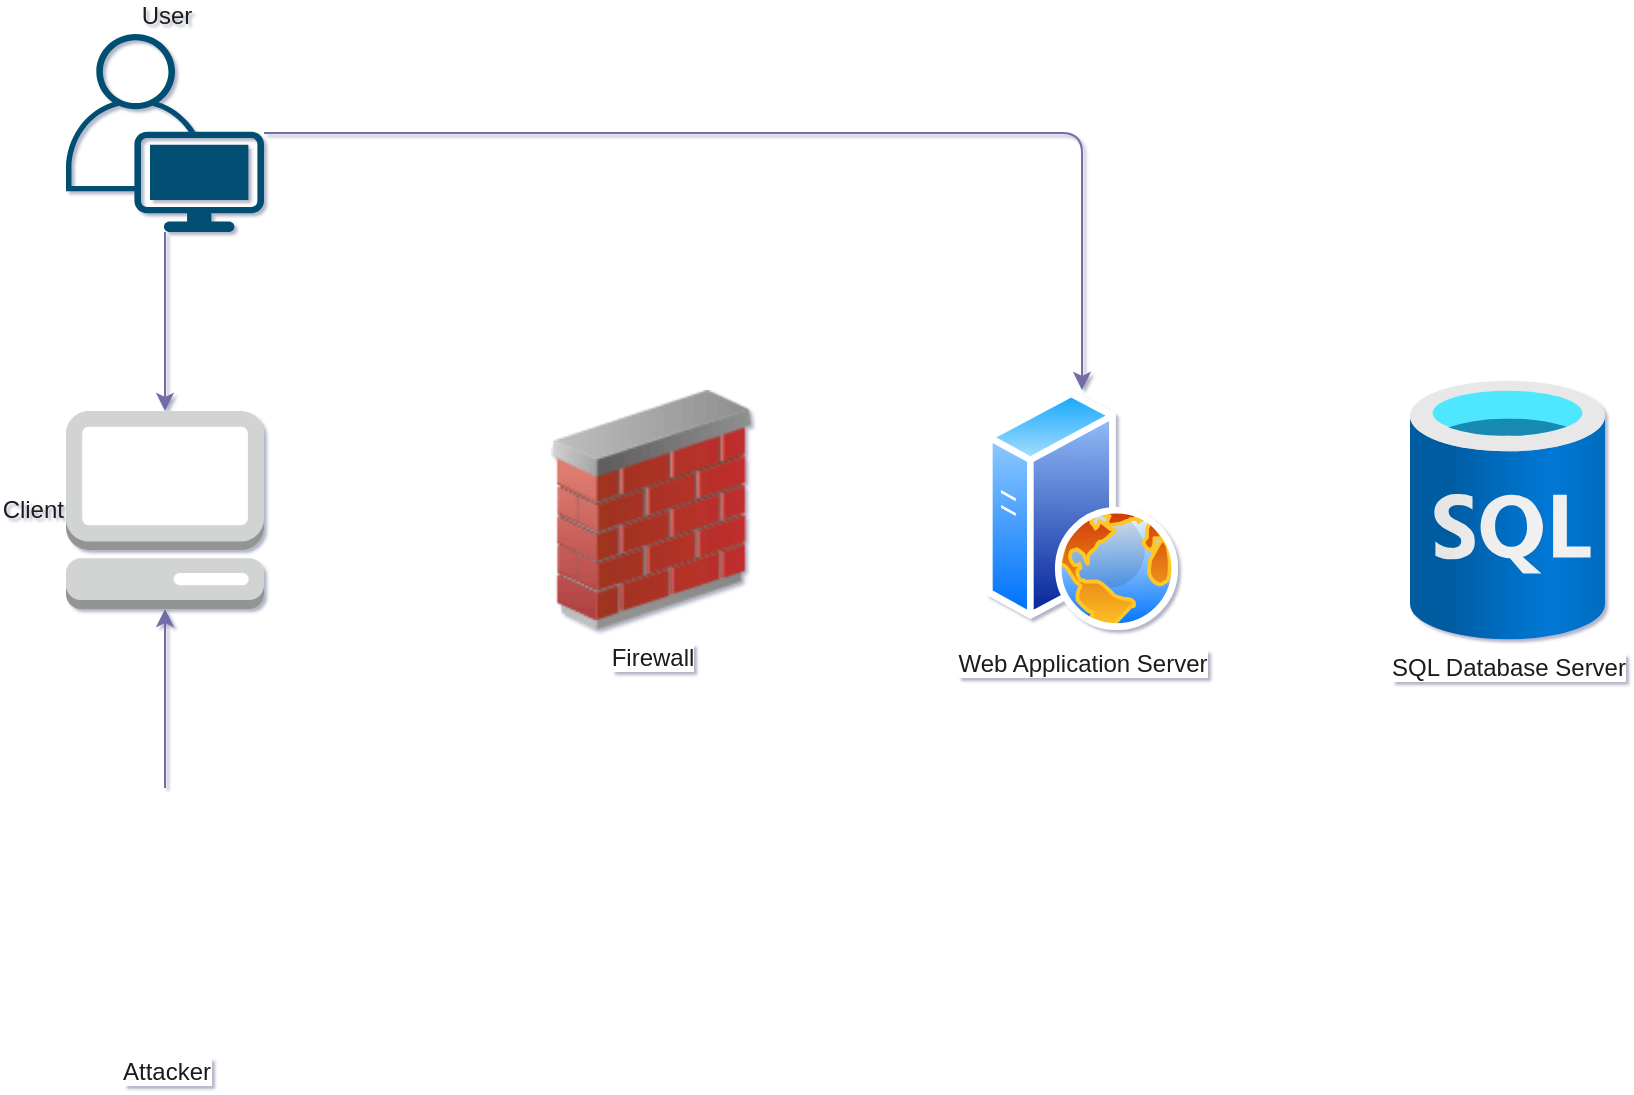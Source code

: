 <mxfile version="14.6.11" type="github">
  <diagram id="7gcUSTIZ7YSJ5vT40chW" name="Page-1">
    <mxGraphModel dx="1422" dy="762" grid="0" gridSize="10" guides="1" tooltips="1" connect="1" arrows="1" fold="1" page="1" pageScale="1" pageWidth="1100" pageHeight="850" math="0" shadow="1">
      <root>
        <mxCell id="0" />
        <mxCell id="1" parent="0" />
        <mxCell id="znl-4AqAwqSY6YVXTJ4J-1" value="SQL Database Server" style="aspect=fixed;html=1;points=[];align=center;image;fontSize=12;image=img/lib/azure2/databases/SQL_Database.svg;fillColor=#5D7F99;strokeColor=#D0CEE2;fontColor=#1A1A1A;rounded=1;verticalAlign=top;" vertex="1" parent="1">
          <mxGeometry x="844" y="337" width="97.5" height="130" as="geometry" />
        </mxCell>
        <mxCell id="znl-4AqAwqSY6YVXTJ4J-11" value="Firewall" style="image;html=1;image=img/lib/clip_art/networking/Firewall_02_128x128.png;rounded=1;sketch=0;fontColor=#1A1A1A;strokeColor=#D0CEE2;fillColor=#5D7F99;verticalAlign=top;" vertex="1" parent="1">
          <mxGeometry x="405" y="342" width="120" height="120" as="geometry" />
        </mxCell>
        <mxCell id="znl-4AqAwqSY6YVXTJ4J-13" value="Web Application Server" style="aspect=fixed;perimeter=ellipsePerimeter;html=1;align=center;shadow=0;dashed=0;spacingTop=3;image;image=img/lib/active_directory/web_server.svg;rounded=1;sketch=0;fontColor=#1A1A1A;strokeColor=#D0CEE2;fillColor=#5D7F99;verticalAlign=top;" vertex="1" parent="1">
          <mxGeometry x="632" y="342" width="96" height="120" as="geometry" />
        </mxCell>
        <mxCell id="znl-4AqAwqSY6YVXTJ4J-14" value="Client" style="outlineConnect=0;dashed=0;verticalLabelPosition=middle;verticalAlign=middle;align=right;html=1;shape=mxgraph.aws3.management_console;fillColor=#D2D3D3;gradientColor=none;rounded=1;sketch=0;fontColor=#1A1A1A;strokeColor=#D0CEE2;labelPosition=left;" vertex="1" parent="1">
          <mxGeometry x="172" y="352.5" width="99" height="99" as="geometry" />
        </mxCell>
        <mxCell id="znl-4AqAwqSY6YVXTJ4J-21" value="" style="edgeStyle=orthogonalEdgeStyle;curved=0;rounded=1;sketch=0;orthogonalLoop=1;jettySize=auto;html=1;fontColor=#1A1A1A;strokeColor=#736CA8;" edge="1" parent="1" source="znl-4AqAwqSY6YVXTJ4J-19" target="znl-4AqAwqSY6YVXTJ4J-14">
          <mxGeometry relative="1" as="geometry" />
        </mxCell>
        <mxCell id="znl-4AqAwqSY6YVXTJ4J-24" value="" style="edgeStyle=orthogonalEdgeStyle;curved=0;rounded=1;sketch=0;orthogonalLoop=1;jettySize=auto;html=1;fontColor=#1A1A1A;strokeColor=#736CA8;" edge="1" parent="1" source="znl-4AqAwqSY6YVXTJ4J-19" target="znl-4AqAwqSY6YVXTJ4J-13">
          <mxGeometry relative="1" as="geometry" />
        </mxCell>
        <mxCell id="znl-4AqAwqSY6YVXTJ4J-19" value="User" style="points=[[0.35,0,0],[0.98,0.51,0],[1,0.71,0],[0.67,1,0],[0,0.795,0],[0,0.65,0]];verticalLabelPosition=top;html=1;verticalAlign=bottom;aspect=fixed;align=center;pointerEvents=1;shape=mxgraph.cisco19.user;fillColor=#005073;strokeColor=none;rounded=1;sketch=0;fontColor=#1A1A1A;labelPosition=center;" vertex="1" parent="1">
          <mxGeometry x="172" y="164" width="99" height="99" as="geometry" />
        </mxCell>
        <mxCell id="znl-4AqAwqSY6YVXTJ4J-22" value="" style="edgeStyle=orthogonalEdgeStyle;curved=0;rounded=1;sketch=0;orthogonalLoop=1;jettySize=auto;html=1;fontColor=#1A1A1A;strokeColor=#736CA8;" edge="1" parent="1" source="znl-4AqAwqSY6YVXTJ4J-20" target="znl-4AqAwqSY6YVXTJ4J-14">
          <mxGeometry relative="1" as="geometry" />
        </mxCell>
        <mxCell id="znl-4AqAwqSY6YVXTJ4J-20" value="Attacker" style="shape=image;html=1;verticalAlign=top;verticalLabelPosition=bottom;labelBackgroundColor=#ffffff;imageAspect=0;aspect=fixed;image=https://cdn0.iconfinder.com/data/icons/kameleon-free-pack-rounded/110/Hacker-128.png;rounded=1;sketch=0;fontColor=#1A1A1A;strokeColor=#D0CEE2;fillColor=#5D7F99;" vertex="1" parent="1">
          <mxGeometry x="157.5" y="541" width="128" height="128" as="geometry" />
        </mxCell>
        <mxCell id="znl-4AqAwqSY6YVXTJ4J-23" value="" style="shape=waypoint;sketch=0;size=6;pointerEvents=1;points=[];fillColor=#005073;resizable=0;rotatable=0;perimeter=centerPerimeter;snapToPoint=1;rounded=1;fontColor=#1A1A1A;verticalAlign=top;strokeColor=none;" vertex="1" parent="1">
          <mxGeometry x="665" y="317" width="40" height="40" as="geometry" />
        </mxCell>
      </root>
    </mxGraphModel>
  </diagram>
</mxfile>
